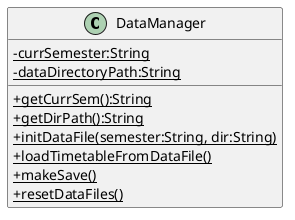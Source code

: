 @startuml
skinparam classAttributeIconSize 0

class DataManager {
{static} - currSemester:String
{static} - dataDirectoryPath:String
{static} + getCurrSem():String
{static} + getDirPath():String
{static} + initDataFile(semester:String, dir:String)
{static} + loadTimetableFromDataFile()
{static} + makeSave()
{static} + resetDataFiles()
}

@enduml